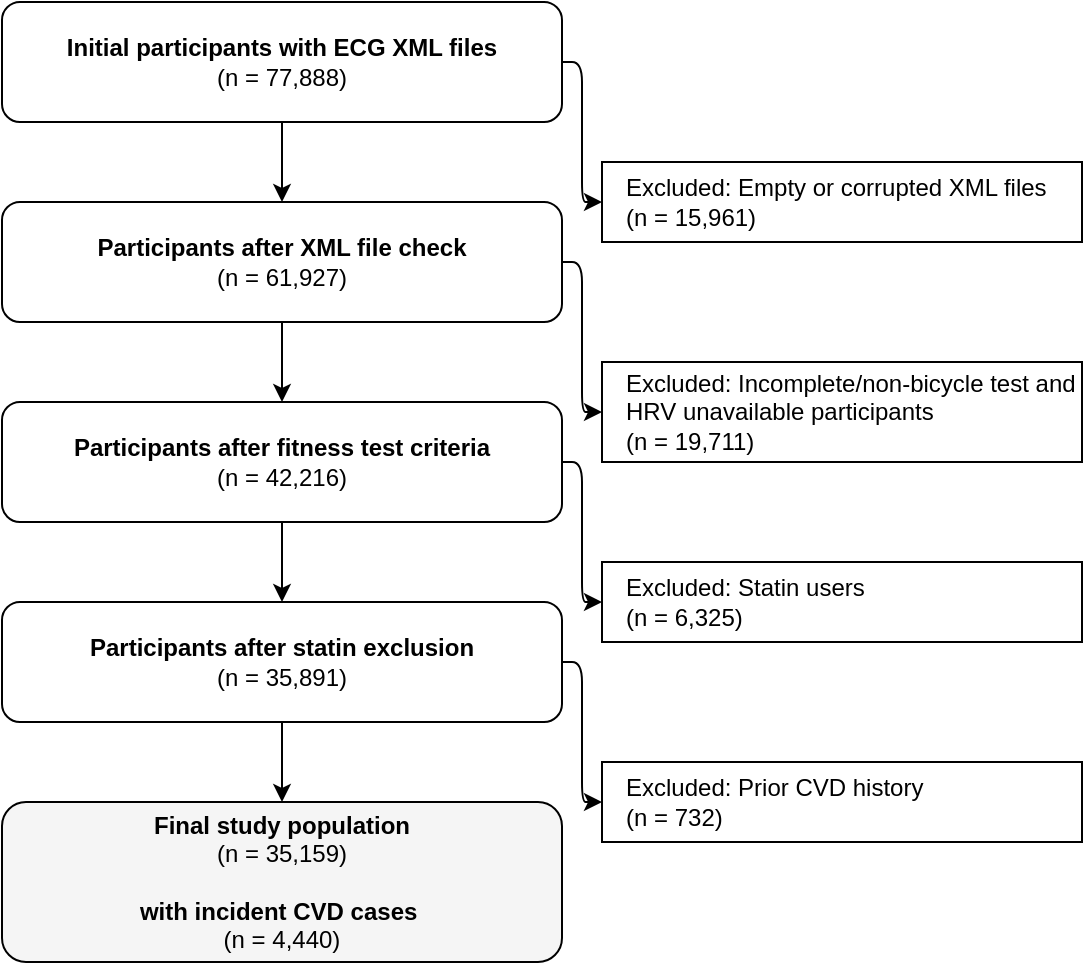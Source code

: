 <mxfile>
    <diagram id="Zb1G8R3_qdKKmk3x727R" name="第 1 页">
        <mxGraphModel dx="836" dy="631" grid="1" gridSize="10" guides="1" tooltips="1" connect="1" arrows="1" fold="1" page="1" pageScale="1" pageWidth="827" pageHeight="1169" math="0" shadow="0">
            <root>
                <mxCell id="0"/>
                <mxCell id="1" parent="0"/>
                <mxCell id="2" value="&lt;b&gt;Initial participants with ECG XML files&lt;br&gt;&lt;/b&gt;(n = 77,888)" style="rounded=1;whiteSpace=wrap;html=1;" parent="1" vertex="1">
                    <mxGeometry x="240" y="40" width="280" height="60" as="geometry"/>
                </mxCell>
                <mxCell id="3" value="Excluded: Empty or corrupted XML files&#xa;(n = 15,961)" style="rounded=0;whiteSpace=wrap;html=1;align=left;spacingLeft=10;" parent="1" vertex="1">
                    <mxGeometry x="540" y="120" width="240" height="40" as="geometry"/>
                </mxCell>
                <mxCell id="4" value="" style="endArrow=classic;html=1;exitX=0.5;exitY=1;entryX=0.5;entryY=0;" parent="1" source="2" target="5" edge="1">
                    <mxGeometry width="50" height="50" relative="1" as="geometry"/>
                </mxCell>
                <mxCell id="5" value="&lt;b&gt;Participants after XML file check&lt;br&gt;&lt;/b&gt;(n = 61,927)" style="rounded=1;whiteSpace=wrap;html=1;" parent="1" vertex="1">
                    <mxGeometry x="240" y="140" width="280" height="60" as="geometry"/>
                </mxCell>
                <mxCell id="6" value="Excluded: Incomplete/non-bicycle test and HRV unavailable participants&lt;br&gt;(n = 19,711)" style="rounded=0;whiteSpace=wrap;html=1;align=left;spacingLeft=10;" parent="1" vertex="1">
                    <mxGeometry x="540" y="220" width="240" height="50" as="geometry"/>
                </mxCell>
                <mxCell id="7" value="" style="endArrow=classic;html=1;exitX=0.5;exitY=1;" parent="1" source="5" target="8" edge="1">
                    <mxGeometry width="50" height="50" relative="1" as="geometry"/>
                </mxCell>
                <mxCell id="8" value="&lt;b&gt;Participants after fitness test criteria&lt;/b&gt;&lt;br&gt;(n = 42,216)" style="rounded=1;whiteSpace=wrap;html=1;" parent="1" vertex="1">
                    <mxGeometry x="240" y="240" width="280" height="60" as="geometry"/>
                </mxCell>
                <mxCell id="9" value="Excluded: Statin users&lt;br&gt;(n = 6,325)" style="rounded=0;whiteSpace=wrap;html=1;align=left;spacingLeft=10;" parent="1" vertex="1">
                    <mxGeometry x="540" y="320" width="240" height="40" as="geometry"/>
                </mxCell>
                <mxCell id="10" value="" style="endArrow=classic;html=1;exitX=0.5;exitY=1;" parent="1" source="8" target="11" edge="1">
                    <mxGeometry width="50" height="50" relative="1" as="geometry"/>
                </mxCell>
                <mxCell id="11" value="&lt;b&gt;Participants after statin exclusion&lt;/b&gt;&lt;br&gt;(n = 35,891)" style="rounded=1;whiteSpace=wrap;html=1;" parent="1" vertex="1">
                    <mxGeometry x="240" y="340" width="280" height="60" as="geometry"/>
                </mxCell>
                <mxCell id="12" value="Excluded: Prior CVD history&lt;br&gt;(n = 732)" style="rounded=0;whiteSpace=wrap;html=1;align=left;spacingLeft=10;" parent="1" vertex="1">
                    <mxGeometry x="540" y="420" width="240" height="40" as="geometry"/>
                </mxCell>
                <mxCell id="13" value="" style="endArrow=classic;html=1;exitX=0.5;exitY=1;" parent="1" source="11" target="14" edge="1">
                    <mxGeometry width="50" height="50" relative="1" as="geometry"/>
                </mxCell>
                <mxCell id="14" value="&lt;b&gt;Final study population&lt;/b&gt;&lt;br&gt;(n = 35,159)&lt;br&gt;&lt;br&gt;&lt;b&gt;with incident CVD cases&lt;/b&gt;&amp;nbsp;&lt;div&gt;&lt;span style=&quot;color: rgb(0, 0, 0);&quot;&gt;(n = 4,440)&lt;/span&gt;&lt;/div&gt;" style="rounded=1;whiteSpace=wrap;html=1;fillColor=#f5f5f5;" parent="1" vertex="1">
                    <mxGeometry x="240" y="440" width="280" height="80" as="geometry"/>
                </mxCell>
                <mxCell id="15" value="" style="endArrow=classic;html=1;exitX=1;exitY=0.5;entryX=0;entryY=0.5;edgeStyle=orthogonalEdgeStyle;" parent="1" source="2" target="3" edge="1">
                    <mxGeometry width="50" height="50" relative="1" as="geometry">
                        <mxPoint x="520" y="70" as="sourcePoint"/>
                        <mxPoint x="540" y="140" as="targetPoint"/>
                    </mxGeometry>
                </mxCell>
                <mxCell id="16" value="" style="endArrow=classic;html=1;exitX=1;exitY=0.5;entryX=0;entryY=0.5;edgeStyle=orthogonalEdgeStyle;" parent="1" source="5" target="6" edge="1">
                    <mxGeometry width="50" height="50" relative="1" as="geometry"/>
                </mxCell>
                <mxCell id="17" value="" style="endArrow=classic;html=1;exitX=1;exitY=0.5;entryX=0;entryY=0.5;edgeStyle=orthogonalEdgeStyle;" parent="1" source="8" target="9" edge="1">
                    <mxGeometry width="50" height="50" relative="1" as="geometry"/>
                </mxCell>
                <mxCell id="18" value="" style="endArrow=classic;html=1;exitX=1;exitY=0.5;entryX=0;entryY=0.5;edgeStyle=orthogonalEdgeStyle;" parent="1" source="11" target="12" edge="1">
                    <mxGeometry width="50" height="50" relative="1" as="geometry"/>
                </mxCell>
            </root>
        </mxGraphModel>
    </diagram>
</mxfile>